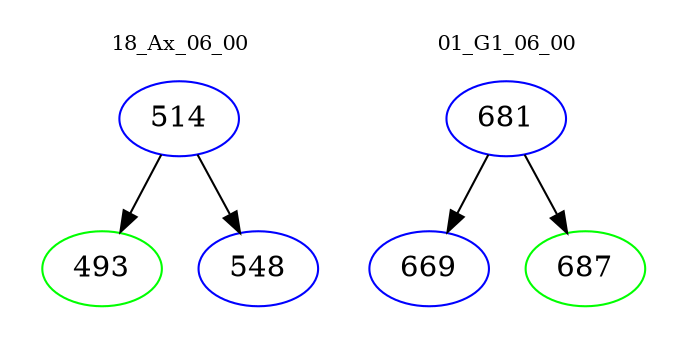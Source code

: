digraph{
subgraph cluster_0 {
color = white
label = "18_Ax_06_00";
fontsize=10;
T0_514 [label="514", color="blue"]
T0_514 -> T0_493 [color="black"]
T0_493 [label="493", color="green"]
T0_514 -> T0_548 [color="black"]
T0_548 [label="548", color="blue"]
}
subgraph cluster_1 {
color = white
label = "01_G1_06_00";
fontsize=10;
T1_681 [label="681", color="blue"]
T1_681 -> T1_669 [color="black"]
T1_669 [label="669", color="blue"]
T1_681 -> T1_687 [color="black"]
T1_687 [label="687", color="green"]
}
}
